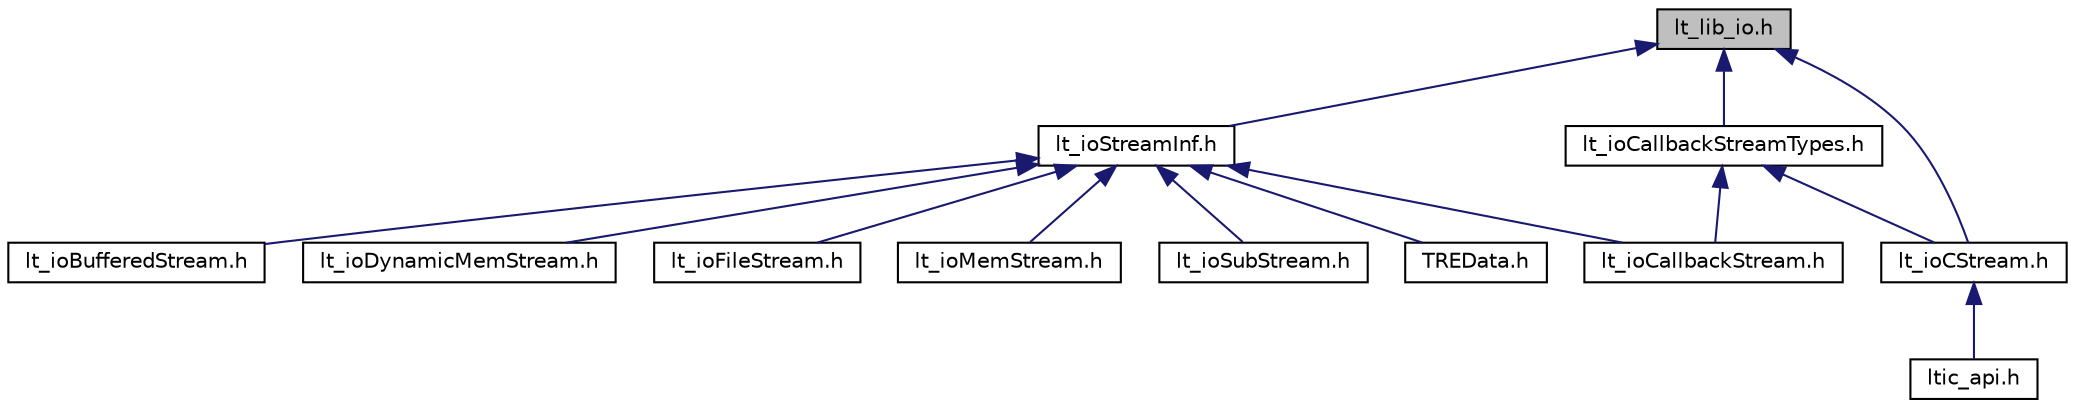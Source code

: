 digraph "lt_lib_io.h"
{
  bgcolor="transparent";
  edge [fontname="Helvetica",fontsize="10",labelfontname="Helvetica",labelfontsize="10"];
  node [fontname="Helvetica",fontsize="10",shape=record];
  Node1 [label="lt_lib_io.h",height=0.2,width=0.4,color="black", fillcolor="grey75", style="filled" fontcolor="black"];
  Node1 -> Node2 [dir="back",color="midnightblue",fontsize="10",style="solid",fontname="Helvetica"];
  Node2 [label="lt_ioStreamInf.h",height=0.2,width=0.4,color="black",URL="$a00153.html"];
  Node2 -> Node3 [dir="back",color="midnightblue",fontsize="10",style="solid",fontname="Helvetica"];
  Node3 [label="lt_ioBufferedStream.h",height=0.2,width=0.4,color="black",URL="$a00145.html"];
  Node2 -> Node4 [dir="back",color="midnightblue",fontsize="10",style="solid",fontname="Helvetica"];
  Node4 [label="lt_ioCallbackStream.h",height=0.2,width=0.4,color="black",URL="$a00146.html"];
  Node2 -> Node5 [dir="back",color="midnightblue",fontsize="10",style="solid",fontname="Helvetica"];
  Node5 [label="lt_ioDynamicMemStream.h",height=0.2,width=0.4,color="black",URL="$a00149.html"];
  Node2 -> Node6 [dir="back",color="midnightblue",fontsize="10",style="solid",fontname="Helvetica"];
  Node6 [label="lt_ioFileStream.h",height=0.2,width=0.4,color="black",URL="$a00150.html"];
  Node2 -> Node7 [dir="back",color="midnightblue",fontsize="10",style="solid",fontname="Helvetica"];
  Node7 [label="lt_ioMemStream.h",height=0.2,width=0.4,color="black",URL="$a00151.html"];
  Node2 -> Node8 [dir="back",color="midnightblue",fontsize="10",style="solid",fontname="Helvetica"];
  Node8 [label="lt_ioSubStream.h",height=0.2,width=0.4,color="black",URL="$a00154.html"];
  Node2 -> Node9 [dir="back",color="midnightblue",fontsize="10",style="solid",fontname="Helvetica"];
  Node9 [label="TREData.h",height=0.2,width=0.4,color="black",URL="$a00233.html"];
  Node1 -> Node10 [dir="back",color="midnightblue",fontsize="10",style="solid",fontname="Helvetica"];
  Node10 [label="lt_ioCallbackStreamTypes.h",height=0.2,width=0.4,color="black",URL="$a00147.html"];
  Node10 -> Node4 [dir="back",color="midnightblue",fontsize="10",style="solid",fontname="Helvetica"];
  Node10 -> Node11 [dir="back",color="midnightblue",fontsize="10",style="solid",fontname="Helvetica"];
  Node11 [label="lt_ioCStream.h",height=0.2,width=0.4,color="black",URL="$a00148.html"];
  Node11 -> Node12 [dir="back",color="midnightblue",fontsize="10",style="solid",fontname="Helvetica"];
  Node12 [label="ltic_api.h",height=0.2,width=0.4,color="black",URL="$a00215.html",tooltip="This file contains a simple C API to the Decode SDK. "];
  Node1 -> Node11 [dir="back",color="midnightblue",fontsize="10",style="solid",fontname="Helvetica"];
}
